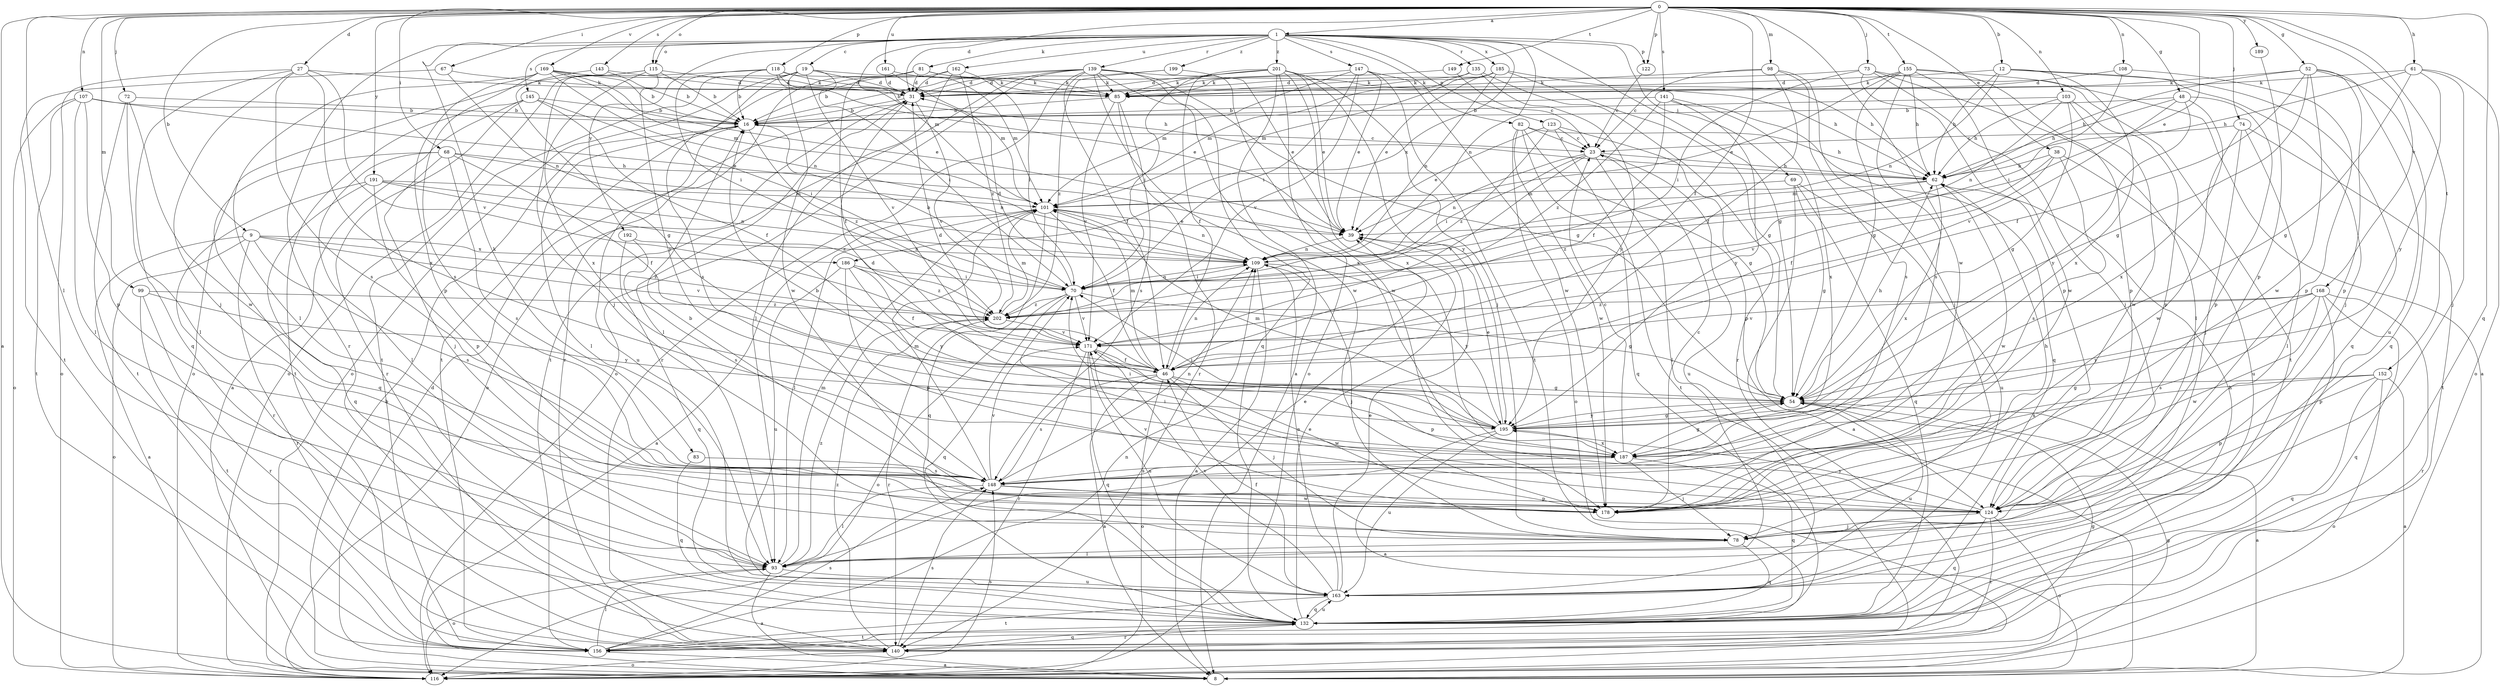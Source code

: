 strict digraph  {
0;
1;
8;
9;
12;
16;
19;
23;
27;
31;
38;
39;
46;
48;
52;
54;
61;
62;
67;
68;
69;
70;
72;
73;
74;
78;
81;
82;
83;
85;
93;
98;
99;
101;
103;
107;
108;
109;
115;
116;
118;
122;
123;
124;
132;
135;
139;
140;
141;
143;
145;
147;
148;
149;
152;
155;
156;
161;
162;
163;
168;
169;
171;
178;
185;
186;
187;
189;
191;
192;
195;
199;
201;
202;
0 -> 1  [label=a];
0 -> 8  [label=a];
0 -> 9  [label=b];
0 -> 12  [label=b];
0 -> 27  [label=d];
0 -> 31  [label=d];
0 -> 38  [label=e];
0 -> 39  [label=e];
0 -> 46  [label=f];
0 -> 48  [label=g];
0 -> 52  [label=g];
0 -> 61  [label=h];
0 -> 67  [label=i];
0 -> 68  [label=i];
0 -> 72  [label=j];
0 -> 73  [label=j];
0 -> 74  [label=j];
0 -> 93  [label=l];
0 -> 98  [label=m];
0 -> 99  [label=m];
0 -> 103  [label=n];
0 -> 107  [label=n];
0 -> 108  [label=n];
0 -> 115  [label=o];
0 -> 118  [label=p];
0 -> 122  [label=p];
0 -> 132  [label=q];
0 -> 141  [label=s];
0 -> 143  [label=s];
0 -> 149  [label=t];
0 -> 152  [label=t];
0 -> 155  [label=t];
0 -> 161  [label=u];
0 -> 168  [label=v];
0 -> 169  [label=v];
0 -> 178  [label=w];
0 -> 189  [label=y];
0 -> 191  [label=y];
1 -> 19  [label=c];
1 -> 54  [label=g];
1 -> 69  [label=i];
1 -> 81  [label=k];
1 -> 82  [label=k];
1 -> 83  [label=k];
1 -> 101  [label=m];
1 -> 109  [label=n];
1 -> 115  [label=o];
1 -> 122  [label=p];
1 -> 123  [label=p];
1 -> 135  [label=r];
1 -> 139  [label=r];
1 -> 140  [label=r];
1 -> 145  [label=s];
1 -> 147  [label=s];
1 -> 162  [label=u];
1 -> 185  [label=x];
1 -> 186  [label=x];
1 -> 192  [label=y];
1 -> 199  [label=z];
1 -> 201  [label=z];
8 -> 16  [label=b];
8 -> 31  [label=d];
9 -> 8  [label=a];
9 -> 116  [label=o];
9 -> 140  [label=r];
9 -> 148  [label=s];
9 -> 171  [label=v];
9 -> 186  [label=x];
9 -> 202  [label=z];
12 -> 31  [label=d];
12 -> 62  [label=h];
12 -> 78  [label=j];
12 -> 109  [label=n];
12 -> 132  [label=q];
12 -> 187  [label=x];
16 -> 23  [label=c];
16 -> 93  [label=l];
16 -> 163  [label=u];
16 -> 202  [label=z];
19 -> 31  [label=d];
19 -> 70  [label=i];
19 -> 101  [label=m];
19 -> 116  [label=o];
19 -> 148  [label=s];
19 -> 156  [label=t];
19 -> 171  [label=v];
19 -> 178  [label=w];
23 -> 62  [label=h];
23 -> 70  [label=i];
23 -> 93  [label=l];
23 -> 109  [label=n];
23 -> 163  [label=u];
23 -> 171  [label=v];
27 -> 78  [label=j];
27 -> 85  [label=k];
27 -> 116  [label=o];
27 -> 132  [label=q];
27 -> 148  [label=s];
27 -> 171  [label=v];
27 -> 187  [label=x];
31 -> 16  [label=b];
31 -> 93  [label=l];
31 -> 116  [label=o];
31 -> 171  [label=v];
38 -> 46  [label=f];
38 -> 62  [label=h];
38 -> 148  [label=s];
38 -> 163  [label=u];
38 -> 171  [label=v];
39 -> 109  [label=n];
46 -> 8  [label=a];
46 -> 31  [label=d];
46 -> 54  [label=g];
46 -> 78  [label=j];
46 -> 101  [label=m];
46 -> 109  [label=n];
46 -> 116  [label=o];
46 -> 148  [label=s];
46 -> 178  [label=w];
48 -> 16  [label=b];
48 -> 62  [label=h];
48 -> 124  [label=p];
48 -> 171  [label=v];
48 -> 187  [label=x];
48 -> 195  [label=y];
52 -> 46  [label=f];
52 -> 54  [label=g];
52 -> 62  [label=h];
52 -> 85  [label=k];
52 -> 124  [label=p];
52 -> 132  [label=q];
52 -> 163  [label=u];
52 -> 178  [label=w];
54 -> 8  [label=a];
54 -> 62  [label=h];
54 -> 163  [label=u];
54 -> 195  [label=y];
61 -> 54  [label=g];
61 -> 62  [label=h];
61 -> 78  [label=j];
61 -> 85  [label=k];
61 -> 116  [label=o];
61 -> 195  [label=y];
62 -> 101  [label=m];
62 -> 178  [label=w];
62 -> 187  [label=x];
62 -> 202  [label=z];
67 -> 85  [label=k];
67 -> 109  [label=n];
67 -> 156  [label=t];
68 -> 46  [label=f];
68 -> 62  [label=h];
68 -> 78  [label=j];
68 -> 93  [label=l];
68 -> 109  [label=n];
68 -> 132  [label=q];
68 -> 148  [label=s];
69 -> 8  [label=a];
69 -> 54  [label=g];
69 -> 101  [label=m];
69 -> 132  [label=q];
69 -> 163  [label=u];
70 -> 16  [label=b];
70 -> 31  [label=d];
70 -> 54  [label=g];
70 -> 109  [label=n];
70 -> 116  [label=o];
70 -> 132  [label=q];
70 -> 171  [label=v];
70 -> 202  [label=z];
72 -> 16  [label=b];
72 -> 93  [label=l];
72 -> 156  [label=t];
72 -> 178  [label=w];
73 -> 31  [label=d];
73 -> 70  [label=i];
73 -> 78  [label=j];
73 -> 93  [label=l];
73 -> 124  [label=p];
73 -> 156  [label=t];
74 -> 23  [label=c];
74 -> 78  [label=j];
74 -> 93  [label=l];
74 -> 156  [label=t];
74 -> 178  [label=w];
78 -> 93  [label=l];
78 -> 132  [label=q];
81 -> 31  [label=d];
81 -> 46  [label=f];
81 -> 62  [label=h];
81 -> 85  [label=k];
81 -> 140  [label=r];
81 -> 156  [label=t];
82 -> 23  [label=c];
82 -> 62  [label=h];
82 -> 116  [label=o];
82 -> 124  [label=p];
82 -> 132  [label=q];
82 -> 178  [label=w];
83 -> 132  [label=q];
83 -> 148  [label=s];
85 -> 16  [label=b];
85 -> 140  [label=r];
85 -> 148  [label=s];
85 -> 171  [label=v];
93 -> 8  [label=a];
93 -> 39  [label=e];
93 -> 101  [label=m];
93 -> 116  [label=o];
93 -> 163  [label=u];
93 -> 202  [label=z];
98 -> 23  [label=c];
98 -> 46  [label=f];
98 -> 78  [label=j];
98 -> 85  [label=k];
98 -> 148  [label=s];
99 -> 140  [label=r];
99 -> 156  [label=t];
99 -> 195  [label=y];
99 -> 202  [label=z];
101 -> 8  [label=a];
101 -> 39  [label=e];
101 -> 46  [label=f];
101 -> 93  [label=l];
101 -> 109  [label=n];
101 -> 132  [label=q];
103 -> 16  [label=b];
103 -> 54  [label=g];
103 -> 62  [label=h];
103 -> 109  [label=n];
103 -> 124  [label=p];
103 -> 178  [label=w];
107 -> 16  [label=b];
107 -> 39  [label=e];
107 -> 93  [label=l];
107 -> 116  [label=o];
107 -> 124  [label=p];
107 -> 156  [label=t];
108 -> 31  [label=d];
108 -> 70  [label=i];
108 -> 124  [label=p];
109 -> 8  [label=a];
109 -> 70  [label=i];
109 -> 78  [label=j];
109 -> 195  [label=y];
115 -> 16  [label=b];
115 -> 31  [label=d];
115 -> 78  [label=j];
115 -> 116  [label=o];
115 -> 187  [label=x];
115 -> 195  [label=y];
116 -> 54  [label=g];
116 -> 148  [label=s];
118 -> 16  [label=b];
118 -> 31  [label=d];
118 -> 39  [label=e];
118 -> 62  [label=h];
118 -> 70  [label=i];
118 -> 85  [label=k];
118 -> 116  [label=o];
122 -> 23  [label=c];
123 -> 23  [label=c];
123 -> 39  [label=e];
123 -> 54  [label=g];
123 -> 156  [label=t];
123 -> 202  [label=z];
124 -> 70  [label=i];
124 -> 78  [label=j];
124 -> 116  [label=o];
124 -> 132  [label=q];
124 -> 140  [label=r];
124 -> 195  [label=y];
132 -> 39  [label=e];
132 -> 140  [label=r];
132 -> 156  [label=t];
132 -> 163  [label=u];
135 -> 85  [label=k];
135 -> 101  [label=m];
135 -> 140  [label=r];
135 -> 195  [label=y];
139 -> 16  [label=b];
139 -> 31  [label=d];
139 -> 39  [label=e];
139 -> 46  [label=f];
139 -> 54  [label=g];
139 -> 85  [label=k];
139 -> 116  [label=o];
139 -> 132  [label=q];
139 -> 140  [label=r];
139 -> 156  [label=t];
139 -> 178  [label=w];
139 -> 187  [label=x];
140 -> 54  [label=g];
140 -> 116  [label=o];
140 -> 132  [label=q];
140 -> 148  [label=s];
140 -> 202  [label=z];
141 -> 16  [label=b];
141 -> 46  [label=f];
141 -> 132  [label=q];
141 -> 187  [label=x];
141 -> 195  [label=y];
141 -> 202  [label=z];
143 -> 16  [label=b];
143 -> 31  [label=d];
143 -> 54  [label=g];
145 -> 8  [label=a];
145 -> 16  [label=b];
145 -> 46  [label=f];
145 -> 70  [label=i];
145 -> 140  [label=r];
145 -> 156  [label=t];
147 -> 39  [label=e];
147 -> 70  [label=i];
147 -> 85  [label=k];
147 -> 101  [label=m];
147 -> 156  [label=t];
147 -> 171  [label=v];
147 -> 178  [label=w];
148 -> 93  [label=l];
148 -> 101  [label=m];
148 -> 109  [label=n];
148 -> 124  [label=p];
148 -> 171  [label=v];
148 -> 178  [label=w];
149 -> 23  [label=c];
149 -> 85  [label=k];
152 -> 8  [label=a];
152 -> 54  [label=g];
152 -> 116  [label=o];
152 -> 124  [label=p];
152 -> 132  [label=q];
152 -> 187  [label=x];
155 -> 8  [label=a];
155 -> 39  [label=e];
155 -> 54  [label=g];
155 -> 62  [label=h];
155 -> 85  [label=k];
155 -> 124  [label=p];
155 -> 148  [label=s];
155 -> 178  [label=w];
156 -> 8  [label=a];
156 -> 93  [label=l];
156 -> 109  [label=n];
156 -> 148  [label=s];
161 -> 31  [label=d];
161 -> 85  [label=k];
161 -> 101  [label=m];
162 -> 16  [label=b];
162 -> 31  [label=d];
162 -> 70  [label=i];
162 -> 93  [label=l];
162 -> 202  [label=z];
163 -> 39  [label=e];
163 -> 46  [label=f];
163 -> 62  [label=h];
163 -> 109  [label=n];
163 -> 132  [label=q];
163 -> 156  [label=t];
163 -> 171  [label=v];
168 -> 124  [label=p];
168 -> 132  [label=q];
168 -> 140  [label=r];
168 -> 148  [label=s];
168 -> 171  [label=v];
168 -> 178  [label=w];
168 -> 195  [label=y];
168 -> 202  [label=z];
169 -> 16  [label=b];
169 -> 39  [label=e];
169 -> 85  [label=k];
169 -> 93  [label=l];
169 -> 101  [label=m];
169 -> 109  [label=n];
169 -> 124  [label=p];
169 -> 148  [label=s];
171 -> 46  [label=f];
171 -> 124  [label=p];
171 -> 132  [label=q];
171 -> 140  [label=r];
171 -> 163  [label=u];
178 -> 16  [label=b];
178 -> 23  [label=c];
178 -> 62  [label=h];
178 -> 171  [label=v];
185 -> 39  [label=e];
185 -> 54  [label=g];
185 -> 62  [label=h];
185 -> 85  [label=k];
185 -> 101  [label=m];
185 -> 109  [label=n];
186 -> 46  [label=f];
186 -> 70  [label=i];
186 -> 124  [label=p];
186 -> 163  [label=u];
186 -> 195  [label=y];
186 -> 202  [label=z];
187 -> 16  [label=b];
187 -> 23  [label=c];
187 -> 54  [label=g];
187 -> 70  [label=i];
187 -> 78  [label=j];
187 -> 132  [label=q];
187 -> 148  [label=s];
189 -> 124  [label=p];
191 -> 101  [label=m];
191 -> 109  [label=n];
191 -> 124  [label=p];
191 -> 132  [label=q];
191 -> 140  [label=r];
191 -> 202  [label=z];
192 -> 109  [label=n];
192 -> 132  [label=q];
192 -> 148  [label=s];
195 -> 8  [label=a];
195 -> 31  [label=d];
195 -> 39  [label=e];
195 -> 54  [label=g];
195 -> 70  [label=i];
195 -> 101  [label=m];
195 -> 163  [label=u];
195 -> 187  [label=x];
199 -> 31  [label=d];
199 -> 178  [label=w];
199 -> 202  [label=z];
201 -> 8  [label=a];
201 -> 31  [label=d];
201 -> 39  [label=e];
201 -> 46  [label=f];
201 -> 70  [label=i];
201 -> 78  [label=j];
201 -> 85  [label=k];
201 -> 116  [label=o];
201 -> 187  [label=x];
201 -> 195  [label=y];
202 -> 101  [label=m];
202 -> 140  [label=r];
202 -> 171  [label=v];
}
